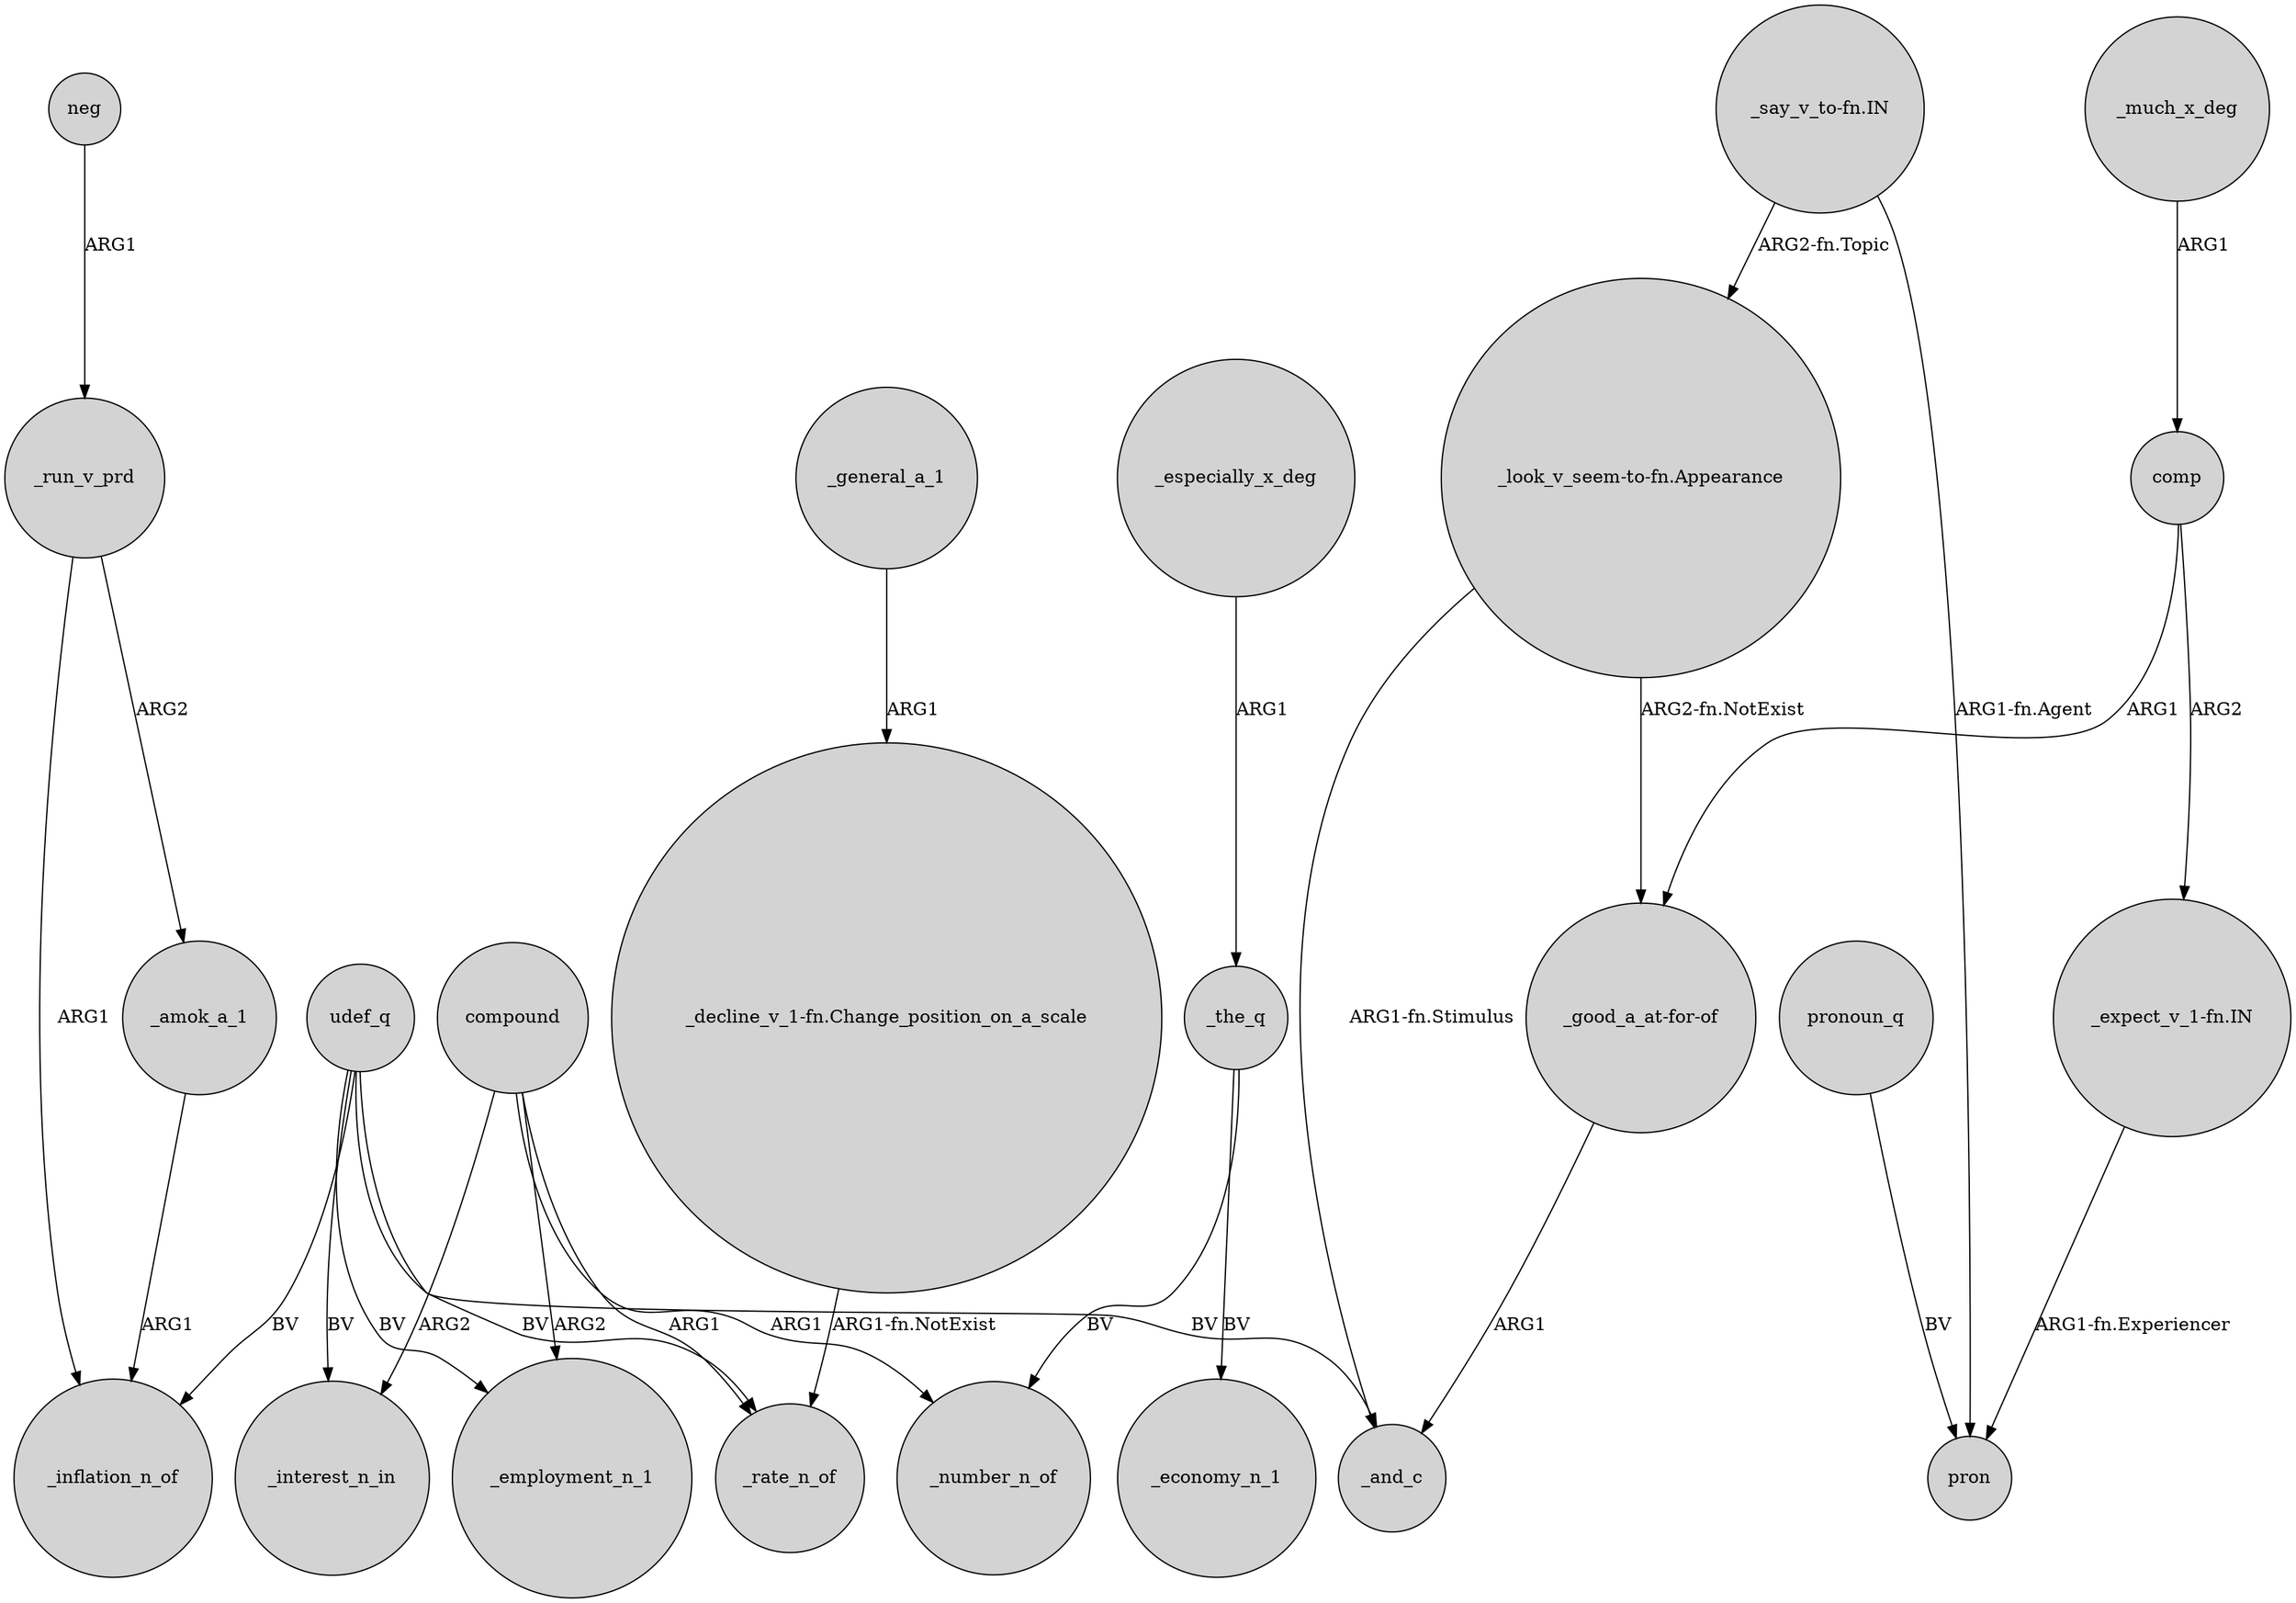 digraph {
	node [shape=circle style=filled]
	udef_q -> _inflation_n_of [label=BV]
	comp -> "_expect_v_1-fn.IN" [label=ARG2]
	udef_q -> _employment_n_1 [label=BV]
	"_say_v_to-fn.IN" -> "_look_v_seem-to-fn.Appearance" [label="ARG2-fn.Topic"]
	comp -> "_good_a_at-for-of" [label=ARG1]
	compound -> _rate_n_of [label=ARG1]
	_the_q -> _economy_n_1 [label=BV]
	_the_q -> _number_n_of [label=BV]
	"_look_v_seem-to-fn.Appearance" -> _and_c [label="ARG1-fn.Stimulus"]
	udef_q -> _rate_n_of [label=BV]
	udef_q -> _interest_n_in [label=BV]
	neg -> _run_v_prd [label=ARG1]
	_run_v_prd -> _amok_a_1 [label=ARG2]
	compound -> _interest_n_in [label=ARG2]
	pronoun_q -> pron [label=BV]
	_general_a_1 -> "_decline_v_1-fn.Change_position_on_a_scale" [label=ARG1]
	"_good_a_at-for-of" -> _and_c [label=ARG1]
	_run_v_prd -> _inflation_n_of [label=ARG1]
	_amok_a_1 -> _inflation_n_of [label=ARG1]
	compound -> _number_n_of [label=ARG1]
	"_decline_v_1-fn.Change_position_on_a_scale" -> _rate_n_of [label="ARG1-fn.NotExist"]
	"_say_v_to-fn.IN" -> pron [label="ARG1-fn.Agent"]
	"_expect_v_1-fn.IN" -> pron [label="ARG1-fn.Experiencer"]
	compound -> _employment_n_1 [label=ARG2]
	_especially_x_deg -> _the_q [label=ARG1]
	"_look_v_seem-to-fn.Appearance" -> "_good_a_at-for-of" [label="ARG2-fn.NotExist"]
	_much_x_deg -> comp [label=ARG1]
	udef_q -> _and_c [label=BV]
}
